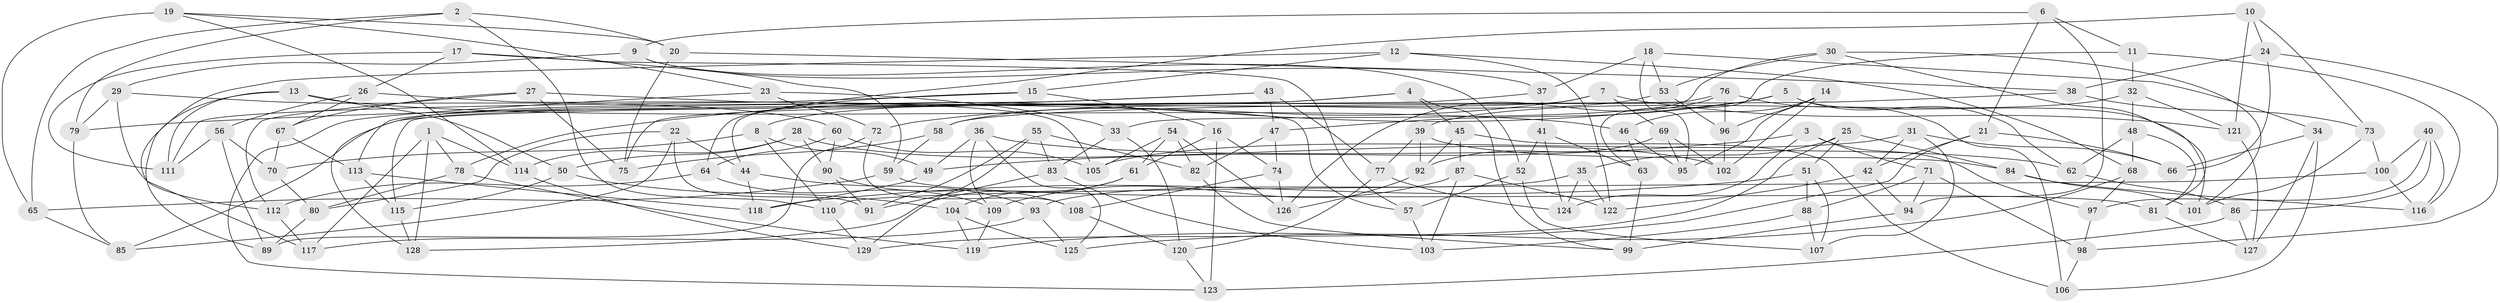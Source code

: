 // coarse degree distribution, {4: 0.18461538461538463, 6: 0.36923076923076925, 5: 0.3230769230769231, 7: 0.03076923076923077, 10: 0.015384615384615385, 3: 0.03076923076923077, 8: 0.03076923076923077, 9: 0.015384615384615385}
// Generated by graph-tools (version 1.1) at 2025/38/03/04/25 23:38:16]
// undirected, 129 vertices, 258 edges
graph export_dot {
  node [color=gray90,style=filled];
  1;
  2;
  3;
  4;
  5;
  6;
  7;
  8;
  9;
  10;
  11;
  12;
  13;
  14;
  15;
  16;
  17;
  18;
  19;
  20;
  21;
  22;
  23;
  24;
  25;
  26;
  27;
  28;
  29;
  30;
  31;
  32;
  33;
  34;
  35;
  36;
  37;
  38;
  39;
  40;
  41;
  42;
  43;
  44;
  45;
  46;
  47;
  48;
  49;
  50;
  51;
  52;
  53;
  54;
  55;
  56;
  57;
  58;
  59;
  60;
  61;
  62;
  63;
  64;
  65;
  66;
  67;
  68;
  69;
  70;
  71;
  72;
  73;
  74;
  75;
  76;
  77;
  78;
  79;
  80;
  81;
  82;
  83;
  84;
  85;
  86;
  87;
  88;
  89;
  90;
  91;
  92;
  93;
  94;
  95;
  96;
  97;
  98;
  99;
  100;
  101;
  102;
  103;
  104;
  105;
  106;
  107;
  108;
  109;
  110;
  111;
  112;
  113;
  114;
  115;
  116;
  117;
  118;
  119;
  120;
  121;
  122;
  123;
  124;
  125;
  126;
  127;
  128;
  129;
  1 -- 114;
  1 -- 117;
  1 -- 78;
  1 -- 128;
  2 -- 79;
  2 -- 20;
  2 -- 65;
  2 -- 110;
  3 -- 97;
  3 -- 124;
  3 -- 71;
  3 -- 49;
  4 -- 75;
  4 -- 99;
  4 -- 45;
  4 -- 8;
  5 -- 47;
  5 -- 78;
  5 -- 62;
  5 -- 101;
  6 -- 9;
  6 -- 21;
  6 -- 94;
  6 -- 11;
  7 -- 121;
  7 -- 69;
  7 -- 72;
  7 -- 85;
  8 -- 70;
  8 -- 110;
  8 -- 49;
  9 -- 37;
  9 -- 52;
  9 -- 29;
  10 -- 24;
  10 -- 121;
  10 -- 73;
  10 -- 64;
  11 -- 63;
  11 -- 32;
  11 -- 116;
  12 -- 15;
  12 -- 122;
  12 -- 117;
  12 -- 68;
  13 -- 89;
  13 -- 50;
  13 -- 46;
  13 -- 111;
  14 -- 46;
  14 -- 102;
  14 -- 96;
  14 -- 95;
  15 -- 111;
  15 -- 16;
  15 -- 44;
  16 -- 61;
  16 -- 74;
  16 -- 123;
  17 -- 59;
  17 -- 57;
  17 -- 26;
  17 -- 111;
  18 -- 95;
  18 -- 34;
  18 -- 53;
  18 -- 37;
  19 -- 23;
  19 -- 65;
  19 -- 20;
  19 -- 114;
  20 -- 75;
  20 -- 38;
  21 -- 66;
  21 -- 119;
  21 -- 42;
  22 -- 91;
  22 -- 85;
  22 -- 44;
  22 -- 80;
  23 -- 123;
  23 -- 72;
  23 -- 33;
  24 -- 38;
  24 -- 66;
  24 -- 98;
  25 -- 84;
  25 -- 51;
  25 -- 35;
  25 -- 129;
  26 -- 67;
  26 -- 56;
  26 -- 105;
  27 -- 112;
  27 -- 57;
  27 -- 67;
  27 -- 75;
  28 -- 114;
  28 -- 102;
  28 -- 90;
  28 -- 50;
  29 -- 112;
  29 -- 60;
  29 -- 79;
  30 -- 81;
  30 -- 53;
  30 -- 33;
  30 -- 101;
  31 -- 105;
  31 -- 66;
  31 -- 107;
  31 -- 42;
  32 -- 39;
  32 -- 48;
  32 -- 121;
  33 -- 83;
  33 -- 120;
  34 -- 66;
  34 -- 127;
  34 -- 106;
  35 -- 122;
  35 -- 124;
  35 -- 93;
  36 -- 62;
  36 -- 125;
  36 -- 49;
  36 -- 109;
  37 -- 41;
  37 -- 128;
  38 -- 58;
  38 -- 73;
  39 -- 84;
  39 -- 92;
  39 -- 77;
  40 -- 97;
  40 -- 116;
  40 -- 86;
  40 -- 100;
  41 -- 63;
  41 -- 52;
  41 -- 124;
  42 -- 122;
  42 -- 94;
  43 -- 113;
  43 -- 47;
  43 -- 79;
  43 -- 77;
  44 -- 93;
  44 -- 118;
  45 -- 106;
  45 -- 92;
  45 -- 87;
  46 -- 63;
  46 -- 95;
  47 -- 74;
  47 -- 82;
  48 -- 68;
  48 -- 81;
  48 -- 62;
  49 -- 118;
  50 -- 104;
  50 -- 115;
  51 -- 88;
  51 -- 107;
  51 -- 118;
  52 -- 107;
  52 -- 57;
  53 -- 96;
  53 -- 58;
  54 -- 105;
  54 -- 82;
  54 -- 61;
  54 -- 126;
  55 -- 91;
  55 -- 129;
  55 -- 82;
  55 -- 83;
  56 -- 111;
  56 -- 70;
  56 -- 89;
  57 -- 103;
  58 -- 59;
  58 -- 75;
  59 -- 65;
  59 -- 81;
  60 -- 64;
  60 -- 90;
  60 -- 105;
  61 -- 128;
  61 -- 104;
  62 -- 86;
  63 -- 99;
  64 -- 109;
  64 -- 112;
  65 -- 85;
  67 -- 70;
  67 -- 113;
  68 -- 125;
  68 -- 97;
  69 -- 95;
  69 -- 92;
  69 -- 102;
  70 -- 80;
  71 -- 88;
  71 -- 98;
  71 -- 94;
  72 -- 108;
  72 -- 89;
  73 -- 100;
  73 -- 101;
  74 -- 126;
  74 -- 108;
  76 -- 96;
  76 -- 115;
  76 -- 126;
  76 -- 106;
  77 -- 124;
  77 -- 120;
  78 -- 80;
  78 -- 119;
  79 -- 85;
  80 -- 89;
  81 -- 127;
  82 -- 99;
  83 -- 103;
  83 -- 91;
  84 -- 101;
  84 -- 116;
  86 -- 123;
  86 -- 127;
  87 -- 122;
  87 -- 103;
  87 -- 109;
  88 -- 103;
  88 -- 107;
  90 -- 108;
  90 -- 91;
  92 -- 126;
  93 -- 117;
  93 -- 125;
  94 -- 99;
  96 -- 102;
  97 -- 98;
  98 -- 106;
  100 -- 110;
  100 -- 116;
  104 -- 119;
  104 -- 125;
  108 -- 120;
  109 -- 119;
  110 -- 129;
  112 -- 117;
  113 -- 115;
  113 -- 118;
  114 -- 129;
  115 -- 128;
  120 -- 123;
  121 -- 127;
}
